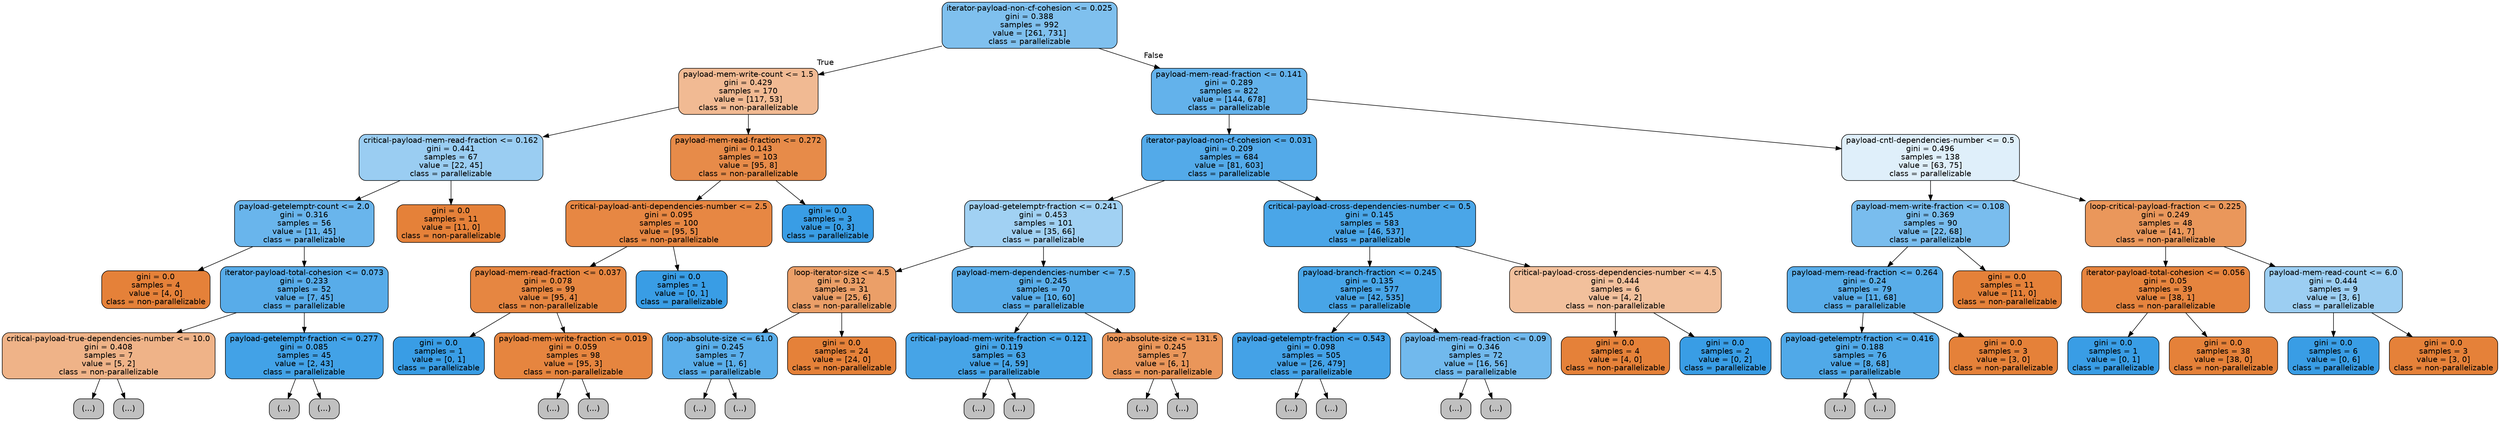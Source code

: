 digraph Tree {
node [shape=box, style="filled, rounded", color="black", fontname=helvetica] ;
edge [fontname=helvetica] ;
0 [label="iterator-payload-non-cf-cohesion <= 0.025\ngini = 0.388\nsamples = 992\nvalue = [261, 731]\nclass = parallelizable", fillcolor="#399de5a4"] ;
1 [label="payload-mem-write-count <= 1.5\ngini = 0.429\nsamples = 170\nvalue = [117, 53]\nclass = non-parallelizable", fillcolor="#e581398b"] ;
0 -> 1 [labeldistance=2.5, labelangle=45, headlabel="True"] ;
2 [label="critical-payload-mem-read-fraction <= 0.162\ngini = 0.441\nsamples = 67\nvalue = [22, 45]\nclass = parallelizable", fillcolor="#399de582"] ;
1 -> 2 ;
3 [label="payload-getelemptr-count <= 2.0\ngini = 0.316\nsamples = 56\nvalue = [11, 45]\nclass = parallelizable", fillcolor="#399de5c1"] ;
2 -> 3 ;
4 [label="gini = 0.0\nsamples = 4\nvalue = [4, 0]\nclass = non-parallelizable", fillcolor="#e58139ff"] ;
3 -> 4 ;
5 [label="iterator-payload-total-cohesion <= 0.073\ngini = 0.233\nsamples = 52\nvalue = [7, 45]\nclass = parallelizable", fillcolor="#399de5d7"] ;
3 -> 5 ;
6 [label="critical-payload-true-dependencies-number <= 10.0\ngini = 0.408\nsamples = 7\nvalue = [5, 2]\nclass = non-parallelizable", fillcolor="#e5813999"] ;
5 -> 6 ;
7 [label="(...)", fillcolor="#C0C0C0"] ;
6 -> 7 ;
8 [label="(...)", fillcolor="#C0C0C0"] ;
6 -> 8 ;
9 [label="payload-getelemptr-fraction <= 0.277\ngini = 0.085\nsamples = 45\nvalue = [2, 43]\nclass = parallelizable", fillcolor="#399de5f3"] ;
5 -> 9 ;
10 [label="(...)", fillcolor="#C0C0C0"] ;
9 -> 10 ;
15 [label="(...)", fillcolor="#C0C0C0"] ;
9 -> 15 ;
16 [label="gini = 0.0\nsamples = 11\nvalue = [11, 0]\nclass = non-parallelizable", fillcolor="#e58139ff"] ;
2 -> 16 ;
17 [label="payload-mem-read-fraction <= 0.272\ngini = 0.143\nsamples = 103\nvalue = [95, 8]\nclass = non-parallelizable", fillcolor="#e58139ea"] ;
1 -> 17 ;
18 [label="critical-payload-anti-dependencies-number <= 2.5\ngini = 0.095\nsamples = 100\nvalue = [95, 5]\nclass = non-parallelizable", fillcolor="#e58139f2"] ;
17 -> 18 ;
19 [label="payload-mem-read-fraction <= 0.037\ngini = 0.078\nsamples = 99\nvalue = [95, 4]\nclass = non-parallelizable", fillcolor="#e58139f4"] ;
18 -> 19 ;
20 [label="gini = 0.0\nsamples = 1\nvalue = [0, 1]\nclass = parallelizable", fillcolor="#399de5ff"] ;
19 -> 20 ;
21 [label="payload-mem-write-fraction <= 0.019\ngini = 0.059\nsamples = 98\nvalue = [95, 3]\nclass = non-parallelizable", fillcolor="#e58139f7"] ;
19 -> 21 ;
22 [label="(...)", fillcolor="#C0C0C0"] ;
21 -> 22 ;
25 [label="(...)", fillcolor="#C0C0C0"] ;
21 -> 25 ;
30 [label="gini = 0.0\nsamples = 1\nvalue = [0, 1]\nclass = parallelizable", fillcolor="#399de5ff"] ;
18 -> 30 ;
31 [label="gini = 0.0\nsamples = 3\nvalue = [0, 3]\nclass = parallelizable", fillcolor="#399de5ff"] ;
17 -> 31 ;
32 [label="payload-mem-read-fraction <= 0.141\ngini = 0.289\nsamples = 822\nvalue = [144, 678]\nclass = parallelizable", fillcolor="#399de5c9"] ;
0 -> 32 [labeldistance=2.5, labelangle=-45, headlabel="False"] ;
33 [label="iterator-payload-non-cf-cohesion <= 0.031\ngini = 0.209\nsamples = 684\nvalue = [81, 603]\nclass = parallelizable", fillcolor="#399de5dd"] ;
32 -> 33 ;
34 [label="payload-getelemptr-fraction <= 0.241\ngini = 0.453\nsamples = 101\nvalue = [35, 66]\nclass = parallelizable", fillcolor="#399de578"] ;
33 -> 34 ;
35 [label="loop-iterator-size <= 4.5\ngini = 0.312\nsamples = 31\nvalue = [25, 6]\nclass = non-parallelizable", fillcolor="#e58139c2"] ;
34 -> 35 ;
36 [label="loop-absolute-size <= 61.0\ngini = 0.245\nsamples = 7\nvalue = [1, 6]\nclass = parallelizable", fillcolor="#399de5d4"] ;
35 -> 36 ;
37 [label="(...)", fillcolor="#C0C0C0"] ;
36 -> 37 ;
38 [label="(...)", fillcolor="#C0C0C0"] ;
36 -> 38 ;
39 [label="gini = 0.0\nsamples = 24\nvalue = [24, 0]\nclass = non-parallelizable", fillcolor="#e58139ff"] ;
35 -> 39 ;
40 [label="payload-mem-dependencies-number <= 7.5\ngini = 0.245\nsamples = 70\nvalue = [10, 60]\nclass = parallelizable", fillcolor="#399de5d4"] ;
34 -> 40 ;
41 [label="critical-payload-mem-write-fraction <= 0.121\ngini = 0.119\nsamples = 63\nvalue = [4, 59]\nclass = parallelizable", fillcolor="#399de5ee"] ;
40 -> 41 ;
42 [label="(...)", fillcolor="#C0C0C0"] ;
41 -> 42 ;
51 [label="(...)", fillcolor="#C0C0C0"] ;
41 -> 51 ;
52 [label="loop-absolute-size <= 131.5\ngini = 0.245\nsamples = 7\nvalue = [6, 1]\nclass = non-parallelizable", fillcolor="#e58139d4"] ;
40 -> 52 ;
53 [label="(...)", fillcolor="#C0C0C0"] ;
52 -> 53 ;
54 [label="(...)", fillcolor="#C0C0C0"] ;
52 -> 54 ;
55 [label="critical-payload-cross-dependencies-number <= 0.5\ngini = 0.145\nsamples = 583\nvalue = [46, 537]\nclass = parallelizable", fillcolor="#399de5e9"] ;
33 -> 55 ;
56 [label="payload-branch-fraction <= 0.245\ngini = 0.135\nsamples = 577\nvalue = [42, 535]\nclass = parallelizable", fillcolor="#399de5eb"] ;
55 -> 56 ;
57 [label="payload-getelemptr-fraction <= 0.543\ngini = 0.098\nsamples = 505\nvalue = [26, 479]\nclass = parallelizable", fillcolor="#399de5f1"] ;
56 -> 57 ;
58 [label="(...)", fillcolor="#C0C0C0"] ;
57 -> 58 ;
111 [label="(...)", fillcolor="#C0C0C0"] ;
57 -> 111 ;
112 [label="payload-mem-read-fraction <= 0.09\ngini = 0.346\nsamples = 72\nvalue = [16, 56]\nclass = parallelizable", fillcolor="#399de5b6"] ;
56 -> 112 ;
113 [label="(...)", fillcolor="#C0C0C0"] ;
112 -> 113 ;
118 [label="(...)", fillcolor="#C0C0C0"] ;
112 -> 118 ;
123 [label="critical-payload-cross-dependencies-number <= 4.5\ngini = 0.444\nsamples = 6\nvalue = [4, 2]\nclass = non-parallelizable", fillcolor="#e581397f"] ;
55 -> 123 ;
124 [label="gini = 0.0\nsamples = 4\nvalue = [4, 0]\nclass = non-parallelizable", fillcolor="#e58139ff"] ;
123 -> 124 ;
125 [label="gini = 0.0\nsamples = 2\nvalue = [0, 2]\nclass = parallelizable", fillcolor="#399de5ff"] ;
123 -> 125 ;
126 [label="payload-cntl-dependencies-number <= 0.5\ngini = 0.496\nsamples = 138\nvalue = [63, 75]\nclass = parallelizable", fillcolor="#399de529"] ;
32 -> 126 ;
127 [label="payload-mem-write-fraction <= 0.108\ngini = 0.369\nsamples = 90\nvalue = [22, 68]\nclass = parallelizable", fillcolor="#399de5ac"] ;
126 -> 127 ;
128 [label="payload-mem-read-fraction <= 0.264\ngini = 0.24\nsamples = 79\nvalue = [11, 68]\nclass = parallelizable", fillcolor="#399de5d6"] ;
127 -> 128 ;
129 [label="payload-getelemptr-fraction <= 0.416\ngini = 0.188\nsamples = 76\nvalue = [8, 68]\nclass = parallelizable", fillcolor="#399de5e1"] ;
128 -> 129 ;
130 [label="(...)", fillcolor="#C0C0C0"] ;
129 -> 130 ;
151 [label="(...)", fillcolor="#C0C0C0"] ;
129 -> 151 ;
154 [label="gini = 0.0\nsamples = 3\nvalue = [3, 0]\nclass = non-parallelizable", fillcolor="#e58139ff"] ;
128 -> 154 ;
155 [label="gini = 0.0\nsamples = 11\nvalue = [11, 0]\nclass = non-parallelizable", fillcolor="#e58139ff"] ;
127 -> 155 ;
156 [label="loop-critical-payload-fraction <= 0.225\ngini = 0.249\nsamples = 48\nvalue = [41, 7]\nclass = non-parallelizable", fillcolor="#e58139d3"] ;
126 -> 156 ;
157 [label="iterator-payload-total-cohesion <= 0.056\ngini = 0.05\nsamples = 39\nvalue = [38, 1]\nclass = non-parallelizable", fillcolor="#e58139f8"] ;
156 -> 157 ;
158 [label="gini = 0.0\nsamples = 1\nvalue = [0, 1]\nclass = parallelizable", fillcolor="#399de5ff"] ;
157 -> 158 ;
159 [label="gini = 0.0\nsamples = 38\nvalue = [38, 0]\nclass = non-parallelizable", fillcolor="#e58139ff"] ;
157 -> 159 ;
160 [label="payload-mem-read-count <= 6.0\ngini = 0.444\nsamples = 9\nvalue = [3, 6]\nclass = parallelizable", fillcolor="#399de57f"] ;
156 -> 160 ;
161 [label="gini = 0.0\nsamples = 6\nvalue = [0, 6]\nclass = parallelizable", fillcolor="#399de5ff"] ;
160 -> 161 ;
162 [label="gini = 0.0\nsamples = 3\nvalue = [3, 0]\nclass = non-parallelizable", fillcolor="#e58139ff"] ;
160 -> 162 ;
}